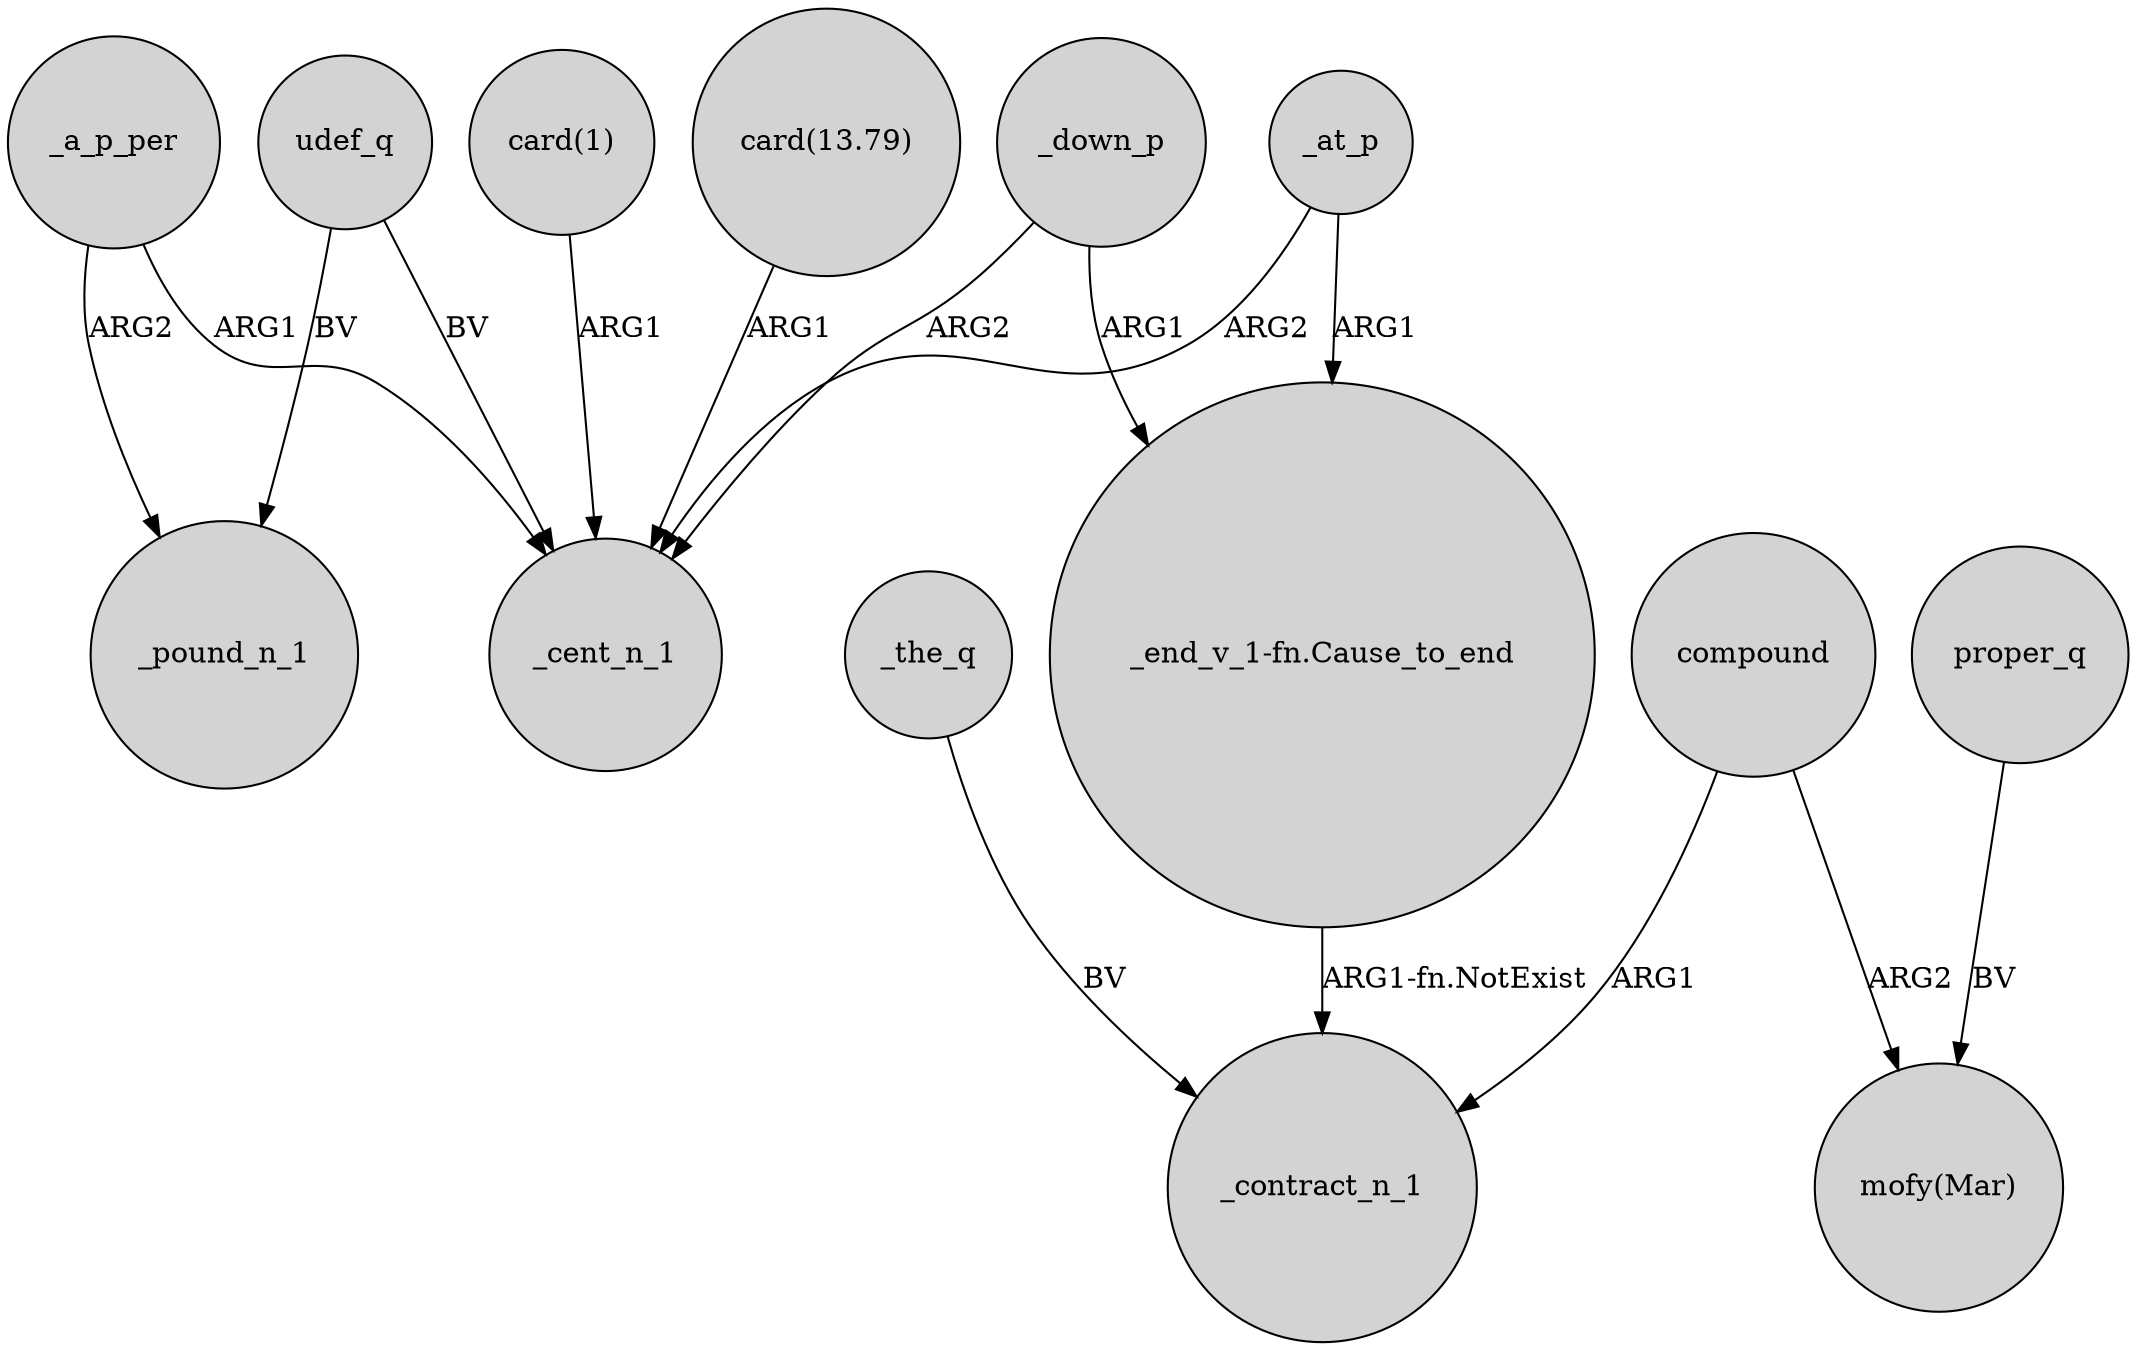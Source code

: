 digraph {
	node [shape=circle style=filled]
	_a_p_per -> _pound_n_1 [label=ARG2]
	_the_q -> _contract_n_1 [label=BV]
	_down_p -> "_end_v_1-fn.Cause_to_end" [label=ARG1]
	"_end_v_1-fn.Cause_to_end" -> _contract_n_1 [label="ARG1-fn.NotExist"]
	_at_p -> "_end_v_1-fn.Cause_to_end" [label=ARG1]
	_at_p -> _cent_n_1 [label=ARG2]
	"card(1)" -> _cent_n_1 [label=ARG1]
	compound -> _contract_n_1 [label=ARG1]
	"card(13.79)" -> _cent_n_1 [label=ARG1]
	udef_q -> _cent_n_1 [label=BV]
	_a_p_per -> _cent_n_1 [label=ARG1]
	proper_q -> "mofy(Mar)" [label=BV]
	compound -> "mofy(Mar)" [label=ARG2]
	_down_p -> _cent_n_1 [label=ARG2]
	udef_q -> _pound_n_1 [label=BV]
}
